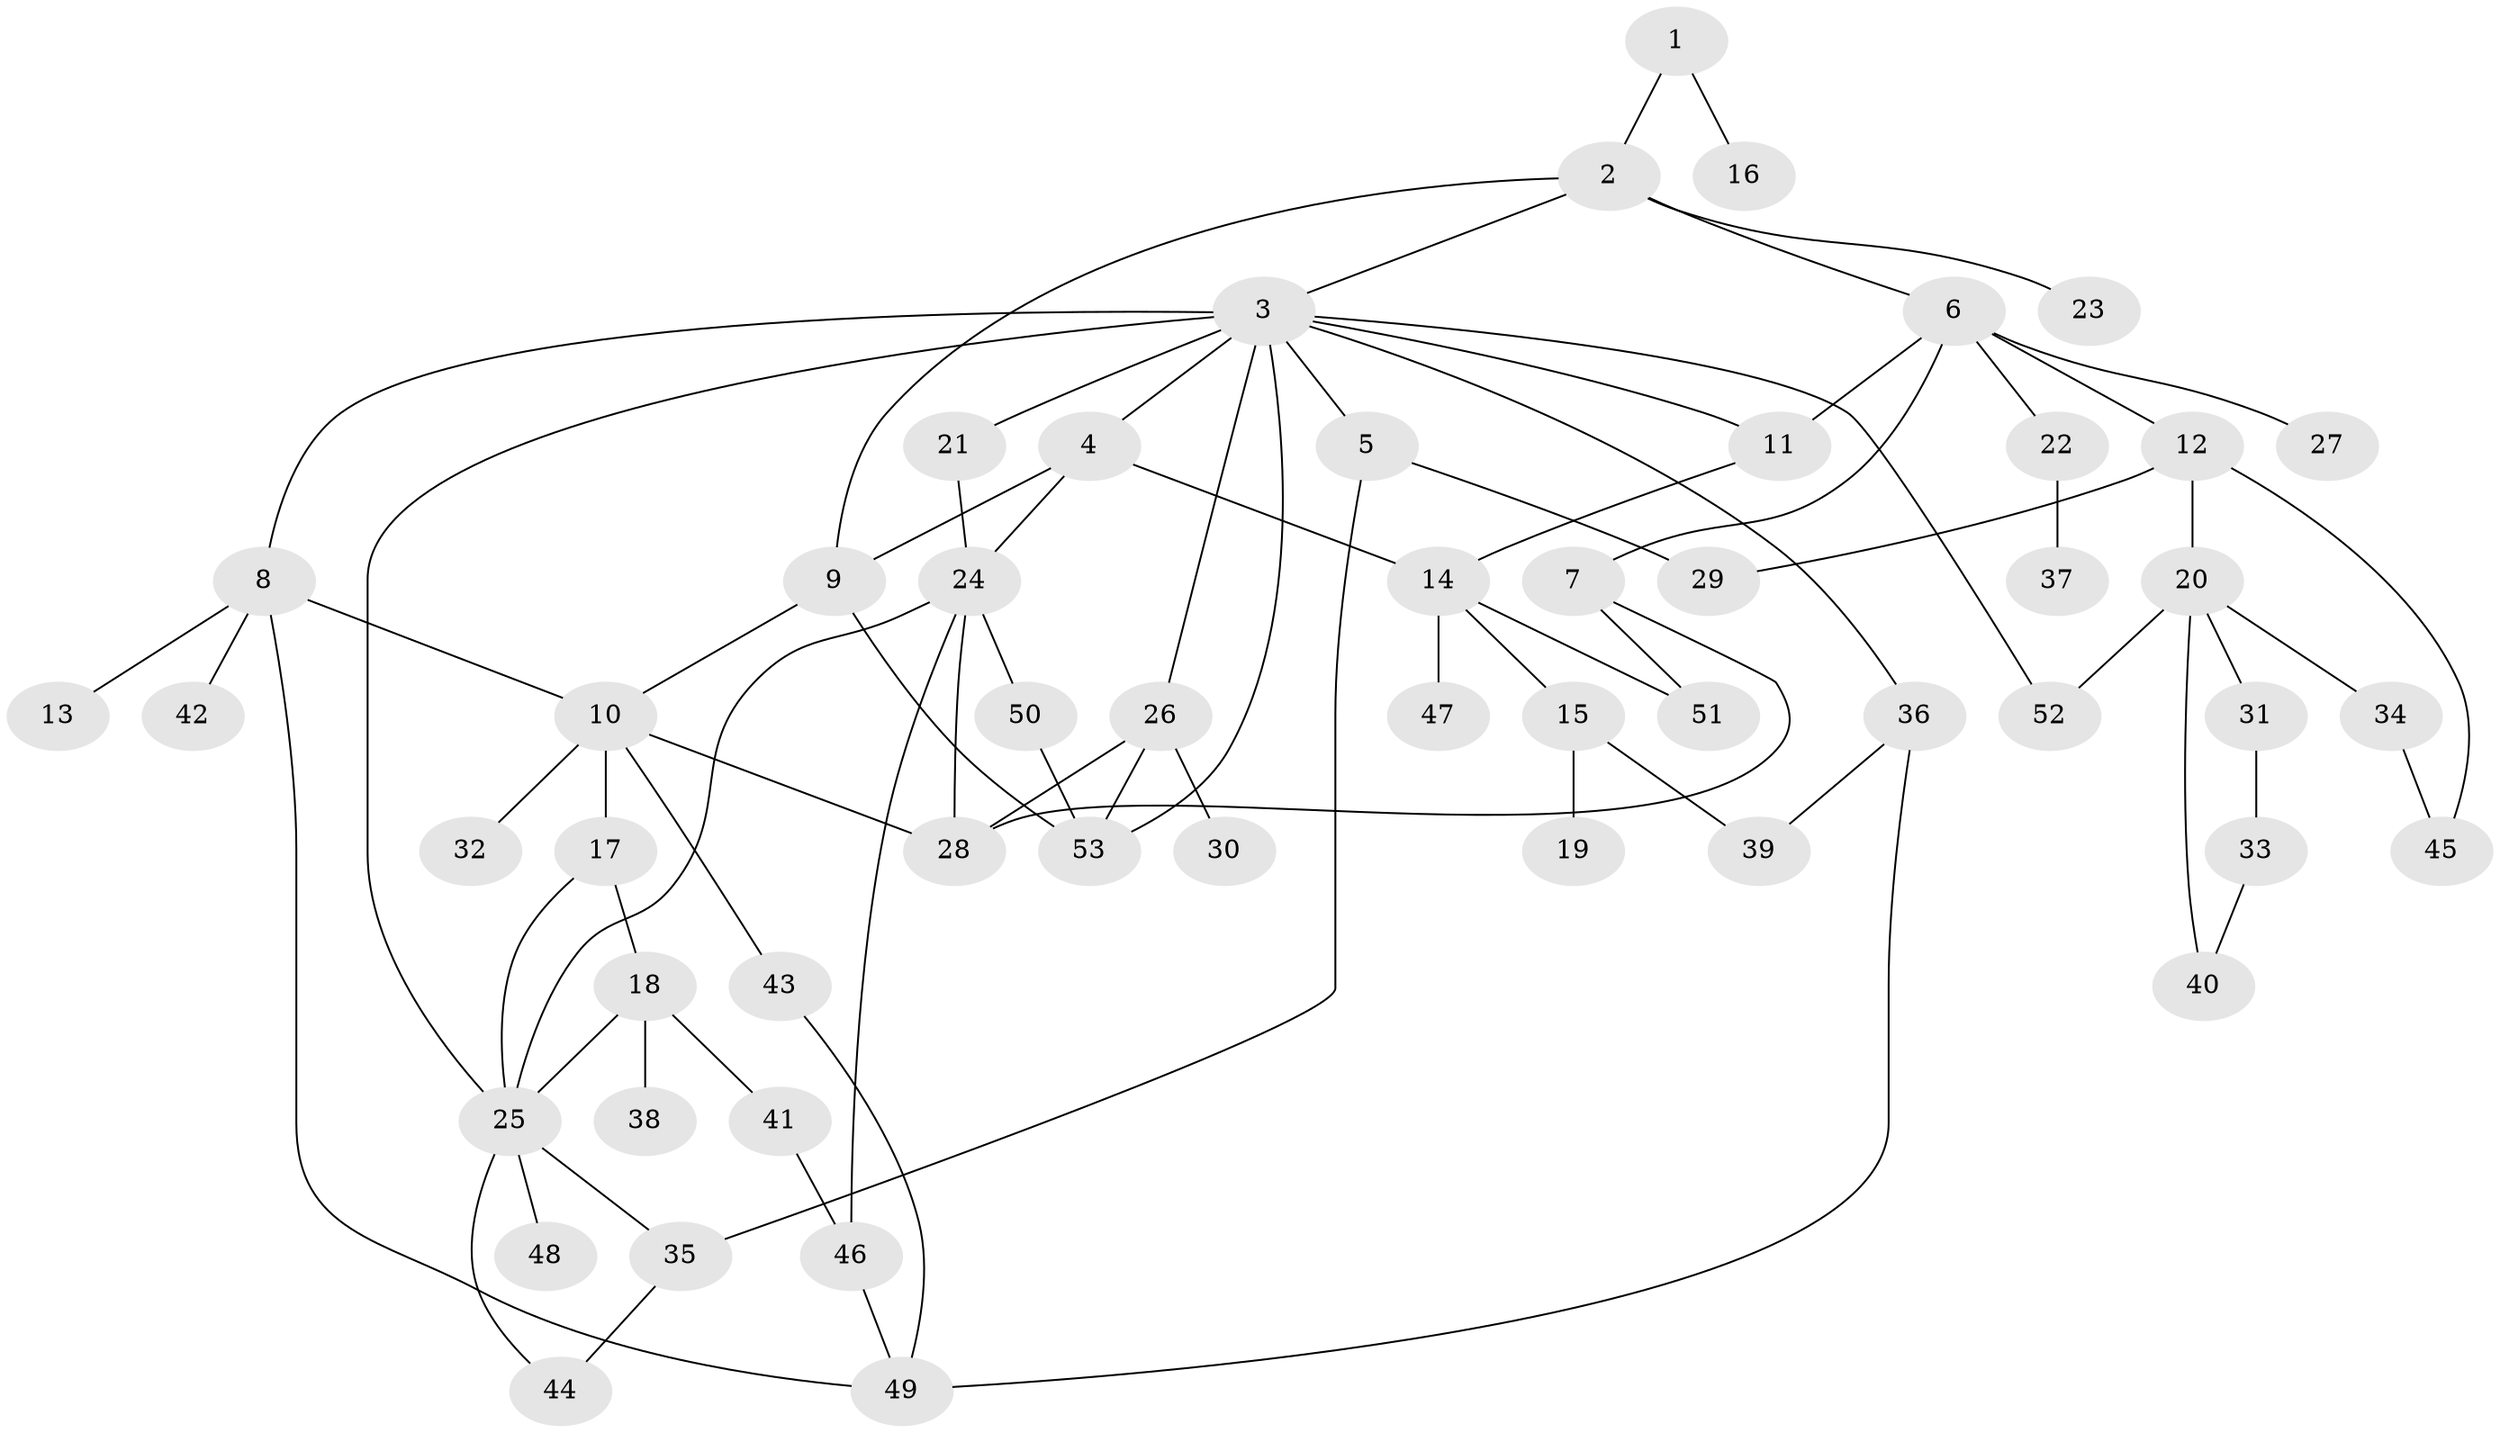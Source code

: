 // Generated by graph-tools (version 1.1) at 2025/49/03/09/25 03:49:24]
// undirected, 53 vertices, 78 edges
graph export_dot {
graph [start="1"]
  node [color=gray90,style=filled];
  1;
  2;
  3;
  4;
  5;
  6;
  7;
  8;
  9;
  10;
  11;
  12;
  13;
  14;
  15;
  16;
  17;
  18;
  19;
  20;
  21;
  22;
  23;
  24;
  25;
  26;
  27;
  28;
  29;
  30;
  31;
  32;
  33;
  34;
  35;
  36;
  37;
  38;
  39;
  40;
  41;
  42;
  43;
  44;
  45;
  46;
  47;
  48;
  49;
  50;
  51;
  52;
  53;
  1 -- 2;
  1 -- 16;
  2 -- 3;
  2 -- 6;
  2 -- 9;
  2 -- 23;
  3 -- 4;
  3 -- 5;
  3 -- 8;
  3 -- 21;
  3 -- 26;
  3 -- 36;
  3 -- 52;
  3 -- 11;
  3 -- 25;
  3 -- 53;
  4 -- 14;
  4 -- 9;
  4 -- 24;
  5 -- 29;
  5 -- 35;
  6 -- 7;
  6 -- 11;
  6 -- 12;
  6 -- 22;
  6 -- 27;
  7 -- 28;
  7 -- 51;
  8 -- 10;
  8 -- 13;
  8 -- 42;
  8 -- 49;
  9 -- 53;
  9 -- 10;
  10 -- 17;
  10 -- 32;
  10 -- 43;
  10 -- 28;
  11 -- 14;
  12 -- 20;
  12 -- 45;
  12 -- 29;
  14 -- 15;
  14 -- 47;
  14 -- 51;
  15 -- 19;
  15 -- 39;
  17 -- 18;
  17 -- 25;
  18 -- 25;
  18 -- 38;
  18 -- 41;
  20 -- 31;
  20 -- 34;
  20 -- 40;
  20 -- 52;
  21 -- 24;
  22 -- 37;
  24 -- 28;
  24 -- 46;
  24 -- 50;
  24 -- 25;
  25 -- 48;
  25 -- 44;
  25 -- 35;
  26 -- 30;
  26 -- 28;
  26 -- 53;
  31 -- 33;
  33 -- 40;
  34 -- 45;
  35 -- 44;
  36 -- 39;
  36 -- 49;
  41 -- 46;
  43 -- 49;
  46 -- 49;
  50 -- 53;
}
